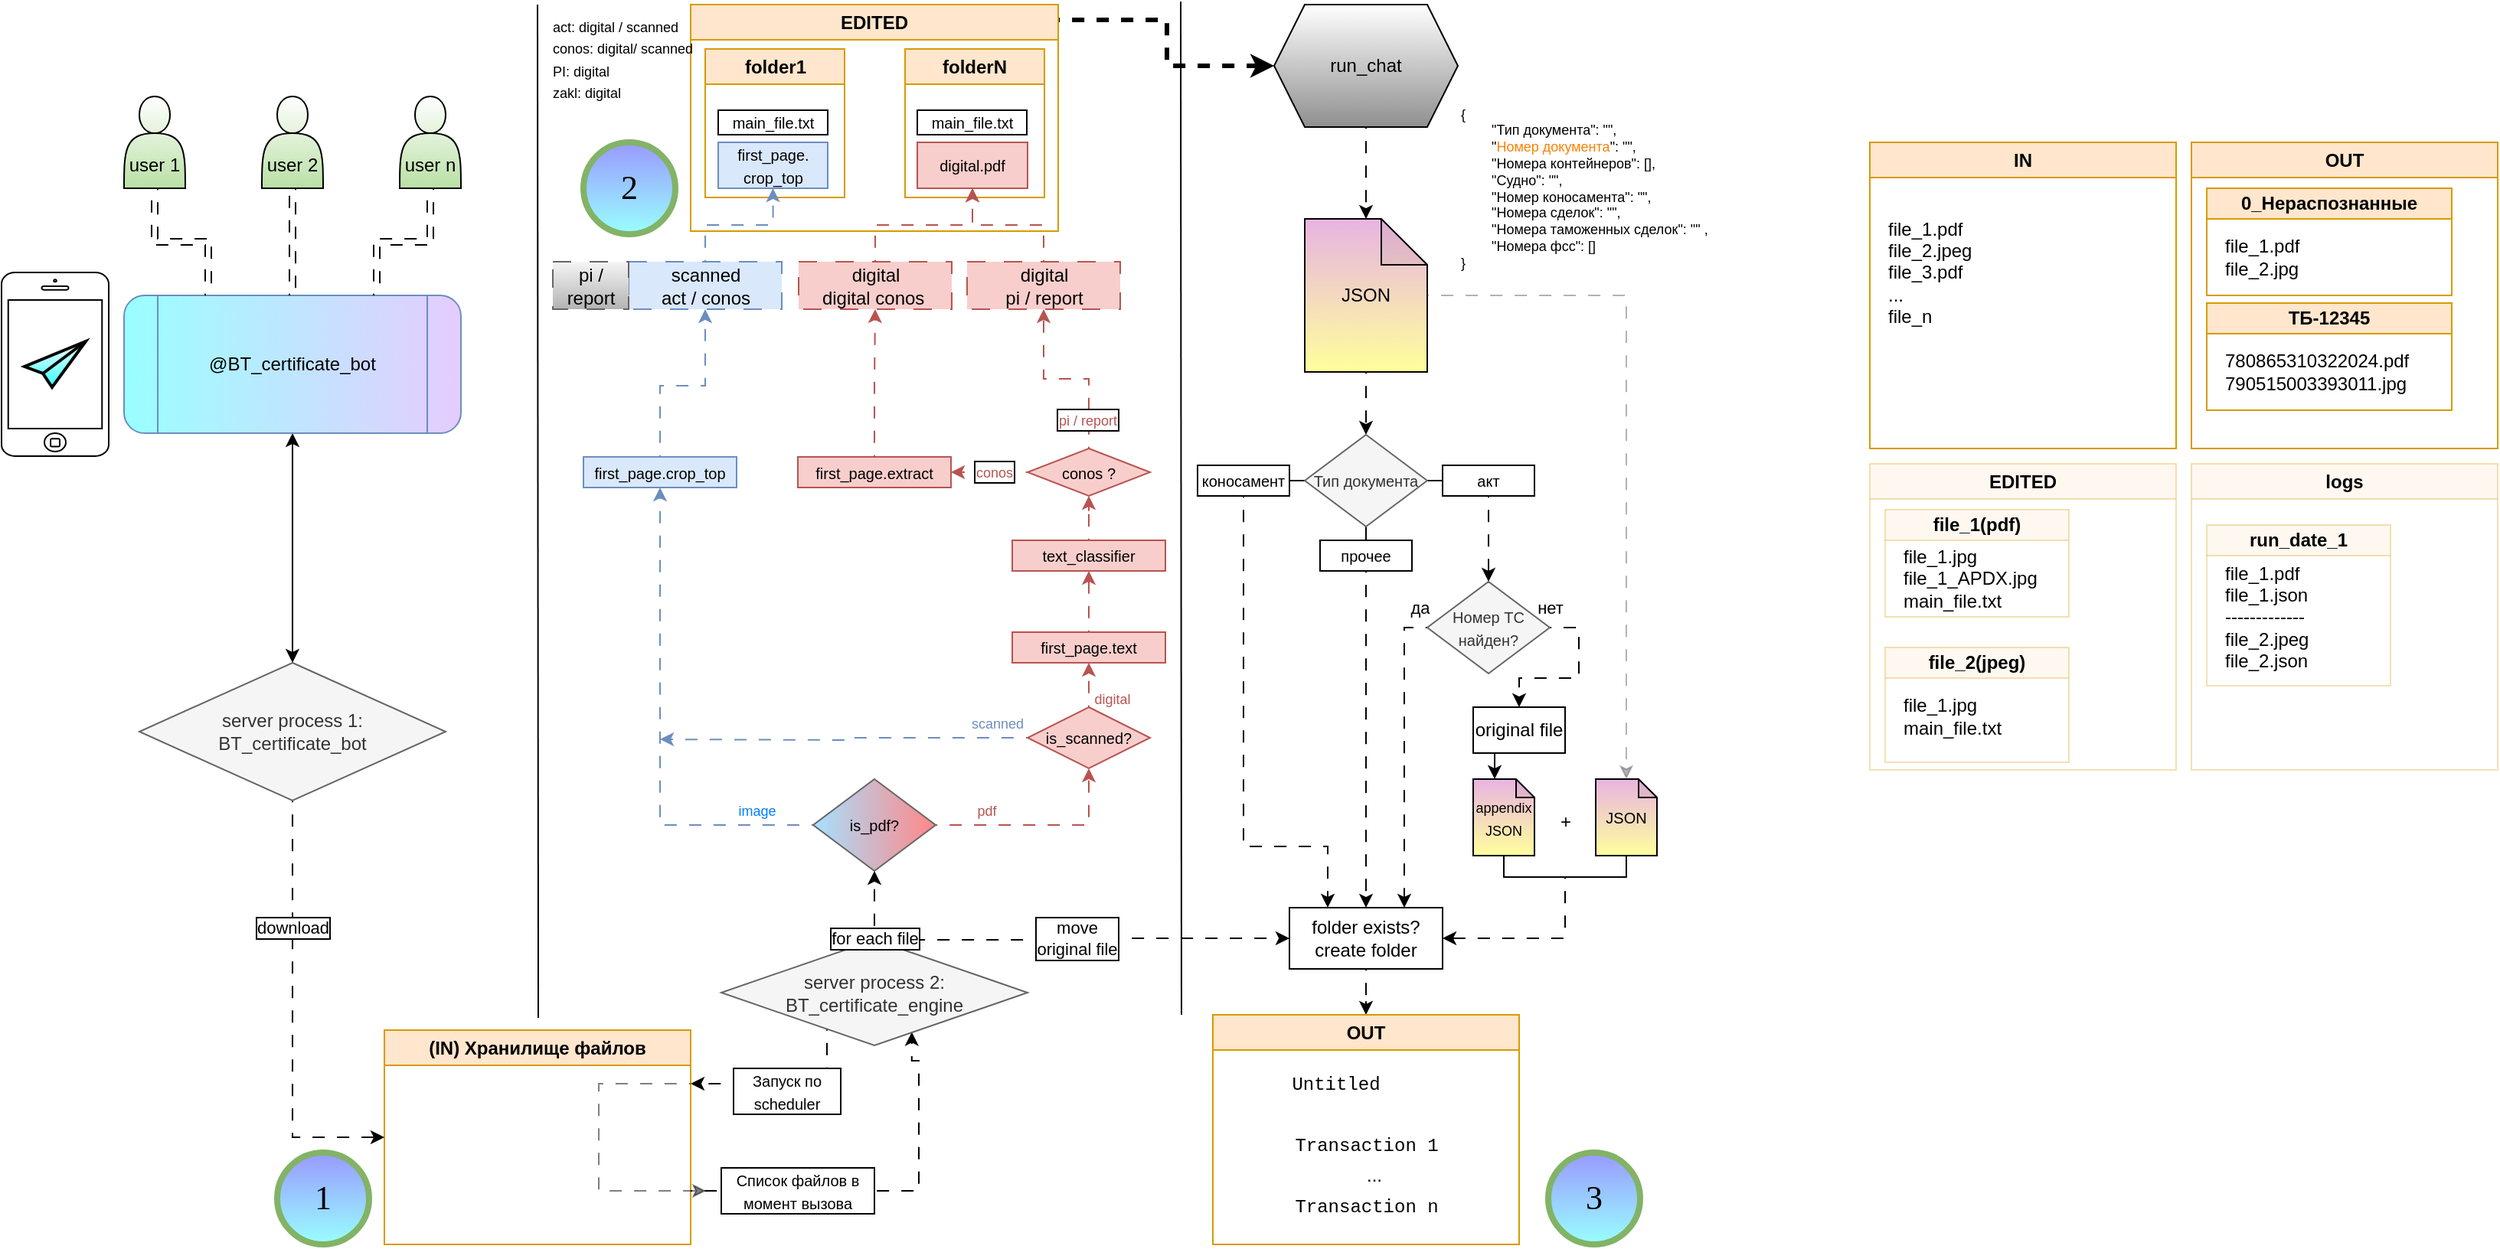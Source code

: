 <mxfile version="24.7.12">
  <diagram name="Страница — 1" id="nFlIvW7RXUWw04aqbfRn">
    <mxGraphModel dx="1049" dy="572" grid="1" gridSize="10" guides="1" tooltips="1" connect="1" arrows="1" fold="1" page="1" pageScale="1" pageWidth="1169" pageHeight="827" math="0" shadow="0">
      <root>
        <mxCell id="0" />
        <mxCell id="1" parent="0" />
        <mxCell id="kq3kGYvFlhLmw1rVurGL-20" style="edgeStyle=orthogonalEdgeStyle;rounded=0;orthogonalLoop=1;jettySize=auto;html=1;flowAnimation=1;exitX=1;exitY=0.75;exitDx=0;exitDy=0;entryX=0.622;entryY=0.873;entryDx=0;entryDy=0;entryPerimeter=0;" parent="1" source="-EUlAl6XK9tL0lI9C6Mr-7" target="kq3kGYvFlhLmw1rVurGL-16" edge="1">
          <mxGeometry relative="1" as="geometry">
            <mxPoint x="480" y="790" as="sourcePoint" />
            <mxPoint x="609" y="730" as="targetPoint" />
            <Array as="points">
              <mxPoint x="580" y="785" />
              <mxPoint x="609" y="785" />
              <mxPoint x="609" y="700" />
            </Array>
          </mxGeometry>
        </mxCell>
        <mxCell id="kq3kGYvFlhLmw1rVurGL-22" style="edgeStyle=orthogonalEdgeStyle;rounded=0;orthogonalLoop=1;jettySize=auto;html=1;flowAnimation=1;entryX=1;entryY=0.25;entryDx=0;entryDy=0;" parent="1" source="kq3kGYvFlhLmw1rVurGL-16" target="kq3kGYvFlhLmw1rVurGL-2" edge="1">
          <mxGeometry relative="1" as="geometry">
            <mxPoint x="559" y="536" as="sourcePoint" />
            <mxPoint x="418" y="715" as="targetPoint" />
            <Array as="points">
              <mxPoint x="549" y="715" />
            </Array>
          </mxGeometry>
        </mxCell>
        <mxCell id="kq3kGYvFlhLmw1rVurGL-16" value="&lt;div&gt;server process 2:&lt;/div&gt;BT_certificate_engine" style="rhombus;whiteSpace=wrap;html=1;fillColor=#f5f5f5;fontColor=#333333;strokeColor=#666666;" parent="1" vertex="1">
          <mxGeometry x="480" y="621" width="200" height="69" as="geometry" />
        </mxCell>
        <mxCell id="kq3kGYvFlhLmw1rVurGL-52" value="" style="html=1;verticalLabelPosition=bottom;labelBackgroundColor=#ffffff;verticalAlign=top;shadow=0;dashed=0;strokeWidth=1;shape=mxgraph.ios7.misc.iphone;strokeColor=#000000;" parent="1" vertex="1">
          <mxGeometry x="10" y="185" width="70" height="120" as="geometry" />
        </mxCell>
        <mxCell id="kq3kGYvFlhLmw1rVurGL-1" value="" style="endArrow=none;html=1;rounded=0;" parent="1" edge="1">
          <mxGeometry width="50" height="50" relative="1" as="geometry">
            <mxPoint x="360.5" y="672" as="sourcePoint" />
            <mxPoint x="360" y="10" as="targetPoint" />
          </mxGeometry>
        </mxCell>
        <mxCell id="kq3kGYvFlhLmw1rVurGL-2" value="(IN) Хранилище файлов" style="swimlane;whiteSpace=wrap;html=1;fillColor=#ffe6cc;strokeColor=#d79b00;" parent="1" vertex="1">
          <mxGeometry x="260" y="680" width="200" height="140" as="geometry" />
        </mxCell>
        <mxCell id="kq3kGYvFlhLmw1rVurGL-6" style="edgeStyle=orthogonalEdgeStyle;rounded=0;orthogonalLoop=1;jettySize=auto;html=1;entryX=0.5;entryY=0;entryDx=0;entryDy=0;startArrow=classic;startFill=1;" parent="1" source="kq3kGYvFlhLmw1rVurGL-3" target="kq3kGYvFlhLmw1rVurGL-4" edge="1">
          <mxGeometry relative="1" as="geometry" />
        </mxCell>
        <mxCell id="kq3kGYvFlhLmw1rVurGL-3" value="&lt;div&gt;&lt;span style=&quot;background-color: initial;&quot;&gt;@BT_certificate_bot&lt;/span&gt;&lt;br&gt;&lt;/div&gt;" style="shape=process;whiteSpace=wrap;html=1;backgroundOutline=1;fillColor=#E5CCFF;strokeColor=#6c8ebf;gradientColor=#99FFFF;gradientDirection=west;rounded=1;" parent="1" vertex="1">
          <mxGeometry x="90" y="200" width="220" height="90" as="geometry" />
        </mxCell>
        <mxCell id="kq3kGYvFlhLmw1rVurGL-14" style="edgeStyle=orthogonalEdgeStyle;rounded=0;orthogonalLoop=1;jettySize=auto;html=1;entryX=0;entryY=0.5;entryDx=0;entryDy=0;flowAnimation=1;" parent="1" source="kq3kGYvFlhLmw1rVurGL-4" target="kq3kGYvFlhLmw1rVurGL-2" edge="1">
          <mxGeometry relative="1" as="geometry" />
        </mxCell>
        <mxCell id="kq3kGYvFlhLmw1rVurGL-18" value="download" style="edgeLabel;html=1;align=center;verticalAlign=middle;resizable=0;points=[];labelBorderColor=default;" parent="kq3kGYvFlhLmw1rVurGL-14" vertex="1" connectable="0">
          <mxGeometry x="-0.406" relative="1" as="geometry">
            <mxPoint as="offset" />
          </mxGeometry>
        </mxCell>
        <mxCell id="kq3kGYvFlhLmw1rVurGL-4" value="&lt;div&gt;server process 1:&lt;/div&gt;BT_certificate_bot" style="rhombus;whiteSpace=wrap;html=1;fillColor=#f5f5f5;fontColor=#333333;strokeColor=#666666;" parent="1" vertex="1">
          <mxGeometry x="100" y="440" width="200" height="90" as="geometry" />
        </mxCell>
        <mxCell id="kq3kGYvFlhLmw1rVurGL-11" style="edgeStyle=orthogonalEdgeStyle;rounded=0;orthogonalLoop=1;jettySize=auto;html=1;entryX=0.5;entryY=0;entryDx=0;entryDy=0;startArrow=classic;startFill=1;flowAnimation=1;shape=link;" parent="1" source="kq3kGYvFlhLmw1rVurGL-7" target="kq3kGYvFlhLmw1rVurGL-3" edge="1">
          <mxGeometry relative="1" as="geometry" />
        </mxCell>
        <mxCell id="kq3kGYvFlhLmw1rVurGL-7" value="&lt;div&gt;&lt;br&gt;&lt;/div&gt;&lt;div&gt;&lt;br&gt;&lt;/div&gt;&lt;div&gt;user 2&lt;/div&gt;" style="shape=actor;whiteSpace=wrap;html=1;gradientColor=#B9E0A5;" parent="1" vertex="1">
          <mxGeometry x="180" y="70" width="40" height="60" as="geometry" />
        </mxCell>
        <mxCell id="kq3kGYvFlhLmw1rVurGL-12" style="edgeStyle=orthogonalEdgeStyle;rounded=0;orthogonalLoop=1;jettySize=auto;html=1;entryX=0.75;entryY=0;entryDx=0;entryDy=0;startArrow=classic;startFill=1;flowAnimation=1;shape=link;" parent="1" source="kq3kGYvFlhLmw1rVurGL-8" target="kq3kGYvFlhLmw1rVurGL-3" edge="1">
          <mxGeometry relative="1" as="geometry" />
        </mxCell>
        <mxCell id="kq3kGYvFlhLmw1rVurGL-8" value="&lt;div&gt;&lt;br&gt;&lt;/div&gt;&lt;div&gt;&lt;br&gt;&lt;/div&gt;&lt;div&gt;user n&lt;/div&gt;" style="shape=actor;whiteSpace=wrap;html=1;gradientColor=#B9E0A5;" parent="1" vertex="1">
          <mxGeometry x="270" y="70" width="40" height="60" as="geometry" />
        </mxCell>
        <mxCell id="kq3kGYvFlhLmw1rVurGL-10" style="edgeStyle=orthogonalEdgeStyle;rounded=0;orthogonalLoop=1;jettySize=auto;html=1;entryX=0.25;entryY=0;entryDx=0;entryDy=0;startArrow=classic;startFill=1;flowAnimation=1;shape=link;" parent="1" source="kq3kGYvFlhLmw1rVurGL-9" target="kq3kGYvFlhLmw1rVurGL-3" edge="1">
          <mxGeometry relative="1" as="geometry" />
        </mxCell>
        <mxCell id="kq3kGYvFlhLmw1rVurGL-9" value="&lt;div&gt;&lt;br&gt;&lt;/div&gt;&lt;div&gt;&lt;br&gt;&lt;/div&gt;&lt;div&gt;user 1&lt;/div&gt;" style="shape=actor;whiteSpace=wrap;html=1;gradientColor=#B9E0A5;" parent="1" vertex="1">
          <mxGeometry x="90" y="70" width="40" height="60" as="geometry" />
        </mxCell>
        <mxCell id="kq3kGYvFlhLmw1rVurGL-25" style="edgeStyle=orthogonalEdgeStyle;rounded=0;orthogonalLoop=1;jettySize=auto;html=1;entryX=0.5;entryY=1;entryDx=0;entryDy=0;flowAnimation=1;" parent="1" source="kq3kGYvFlhLmw1rVurGL-16" target="njDAms0orBpvmSmEVXDO-14" edge="1">
          <mxGeometry relative="1" as="geometry" />
        </mxCell>
        <mxCell id="kq3kGYvFlhLmw1rVurGL-39" style="edgeStyle=orthogonalEdgeStyle;rounded=0;orthogonalLoop=1;jettySize=auto;html=1;flowAnimation=1;entryX=0;entryY=0.5;entryDx=0;entryDy=0;exitX=0.5;exitY=0;exitDx=0;exitDy=0;" parent="1" source="kq3kGYvFlhLmw1rVurGL-16" target="kq3kGYvFlhLmw1rVurGL-38" edge="1">
          <mxGeometry relative="1" as="geometry">
            <Array as="points">
              <mxPoint x="721" y="620" />
              <mxPoint x="851" y="621" />
            </Array>
            <mxPoint x="651" y="526" as="sourcePoint" />
            <mxPoint x="761" y="536" as="targetPoint" />
          </mxGeometry>
        </mxCell>
        <mxCell id="kq3kGYvFlhLmw1rVurGL-40" value="&lt;div&gt;move&lt;/div&gt;original file" style="edgeLabel;html=1;align=center;verticalAlign=middle;resizable=0;points=[];labelBorderColor=default;" parent="kq3kGYvFlhLmw1rVurGL-39" vertex="1" connectable="0">
          <mxGeometry x="-0.171" relative="1" as="geometry">
            <mxPoint x="19" y="-1" as="offset" />
          </mxGeometry>
        </mxCell>
        <mxCell id="h1A5B0xEMKuemoL1fYNg-12" style="edgeStyle=orthogonalEdgeStyle;rounded=0;orthogonalLoop=1;jettySize=auto;html=1;entryX=0.5;entryY=1;entryDx=0;entryDy=0;fillColor=#dae8fc;strokeColor=#6c8ebf;flowAnimation=1;" parent="1" source="kq3kGYvFlhLmw1rVurGL-24" target="-EUlAl6XK9tL0lI9C6Mr-10" edge="1">
          <mxGeometry relative="1" as="geometry">
            <Array as="points">
              <mxPoint x="440" y="259" />
              <mxPoint x="470" y="259" />
            </Array>
          </mxGeometry>
        </mxCell>
        <mxCell id="kq3kGYvFlhLmw1rVurGL-24" value="&lt;font style=&quot;font-size: 10px;&quot;&gt;first_page.crop_top&lt;/font&gt;" style="rounded=0;whiteSpace=wrap;html=1;fillColor=#dae8fc;strokeColor=#6c8ebf;" parent="1" vertex="1">
          <mxGeometry x="390" y="305.5" width="100" height="20" as="geometry" />
        </mxCell>
        <mxCell id="kq3kGYvFlhLmw1rVurGL-30" value="run_chat" style="shape=hexagon;perimeter=hexagonPerimeter2;whiteSpace=wrap;html=1;fixedSize=1;gradientColor=#8F8F8F;" parent="1" vertex="1">
          <mxGeometry x="841" y="10" width="120" height="80" as="geometry" />
        </mxCell>
        <mxCell id="kq3kGYvFlhLmw1rVurGL-37" style="edgeStyle=orthogonalEdgeStyle;rounded=0;orthogonalLoop=1;jettySize=auto;html=1;flowAnimation=1;entryX=0.5;entryY=0;entryDx=0;entryDy=0;" parent="1" source="kq3kGYvFlhLmw1rVurGL-32" target="-EUlAl6XK9tL0lI9C6Mr-36" edge="1">
          <mxGeometry relative="1" as="geometry">
            <mxPoint x="901" y="314" as="targetPoint" />
          </mxGeometry>
        </mxCell>
        <mxCell id="kq3kGYvFlhLmw1rVurGL-32" value="JSON" style="shape=note;whiteSpace=wrap;html=1;backgroundOutline=1;darkOpacity=0.05;gradientColor=#FFFF9C;fillColor=#E8B3E1;" parent="1" vertex="1">
          <mxGeometry x="861" y="150" width="80" height="100" as="geometry" />
        </mxCell>
        <mxCell id="kq3kGYvFlhLmw1rVurGL-34" value="&lt;div style=&quot;font-size: 9px;&quot;&gt;&lt;font style=&quot;font-size: 9px;&quot;&gt;{&lt;/font&gt;&lt;/div&gt;&lt;div style=&quot;font-size: 9px;&quot;&gt;&lt;font style=&quot;font-size: 9px;&quot;&gt;&lt;span style=&quot;white-space: pre;&quot;&gt;&#x9;&lt;/span&gt;&quot;Тип документа&quot;: &quot;&quot;,&lt;br&gt;&lt;/font&gt;&lt;/div&gt;&lt;div style=&quot;font-size: 9px;&quot;&gt;&lt;span style=&quot;white-space-collapse: collapse;&quot;&gt;&lt;font style=&quot;font-size: 9px;&quot;&gt;&lt;span style=&quot;white-space-collapse: preserve;&quot;&gt;&#x9;&lt;/span&gt;&quot;&lt;font color=&quot;#ff8000&quot;&gt;Номер документа&lt;/font&gt;&quot;: &quot;&quot;,&lt;/font&gt;&lt;/span&gt;&lt;/div&gt;&lt;div style=&quot;font-size: 9px;&quot;&gt;&lt;span style=&quot;white-space-collapse: collapse;&quot;&gt;&lt;font style=&quot;font-size: 9px;&quot;&gt;&lt;span style=&quot;white-space-collapse: preserve;&quot;&gt;&#x9;&lt;/span&gt;&quot;Номера контейнеров&quot;: [],&lt;/font&gt;&lt;/span&gt;&lt;/div&gt;&lt;div style=&quot;font-size: 9px;&quot;&gt;&lt;span style=&quot;white-space-collapse: collapse;&quot;&gt;&lt;font style=&quot;font-size: 9px;&quot;&gt;&lt;span style=&quot;white-space-collapse: preserve;&quot;&gt;&#x9;&lt;/span&gt;&quot;Судно&quot;: &quot;&quot;,&lt;/font&gt;&lt;/span&gt;&lt;/div&gt;&lt;div style=&quot;font-size: 9px;&quot;&gt;&lt;span style=&quot;white-space-collapse: collapse;&quot;&gt;&lt;font style=&quot;font-size: 9px;&quot;&gt;&lt;span style=&quot;white-space-collapse: preserve;&quot;&gt;&#x9;&lt;/span&gt;&quot;Номер коносамента&quot;: &quot;&quot;,&lt;/font&gt;&lt;/span&gt;&lt;/div&gt;&lt;div style=&quot;font-size: 9px;&quot;&gt;&lt;span style=&quot;white-space-collapse: collapse;&quot;&gt;&lt;font style=&quot;font-size: 9px;&quot;&gt;&lt;span style=&quot;white-space-collapse: preserve;&quot;&gt;&#x9;&lt;/span&gt;&quot;Номера сделок&quot;: &quot;&quot;,&lt;/font&gt;&lt;/span&gt;&lt;/div&gt;&lt;div style=&quot;font-size: 9px;&quot;&gt;&lt;span style=&quot;white-space-collapse: collapse;&quot;&gt;&lt;font style=&quot;font-size: 9px;&quot;&gt;&lt;span style=&quot;white-space-collapse: preserve;&quot;&gt;&#x9;&lt;/span&gt;&quot;Номера таможенных сделок&quot;: &quot;&quot; ,&lt;/font&gt;&lt;/span&gt;&lt;/div&gt;&lt;div style=&quot;font-size: 9px;&quot;&gt;&lt;span style=&quot;white-space-collapse: collapse;&quot;&gt;&lt;font style=&quot;font-size: 9px;&quot;&gt;&lt;span style=&quot;white-space: pre;&quot;&gt;&#x9;&lt;/span&gt;&quot;Номера фсс&quot;: []&lt;/font&gt;&lt;/span&gt;&lt;/div&gt;&lt;div style=&quot;font-size: 9px;&quot;&gt;&lt;font style=&quot;font-size: 9px;&quot;&gt;}&lt;/font&gt;&lt;/div&gt;" style="text;html=1;align=left;verticalAlign=middle;resizable=0;points=[];autosize=1;strokeColor=none;fillColor=none;glass=0;rounded=0;" parent="1" vertex="1">
          <mxGeometry x="961" y="70" width="180" height="120" as="geometry" />
        </mxCell>
        <mxCell id="kq3kGYvFlhLmw1rVurGL-35" style="edgeStyle=orthogonalEdgeStyle;rounded=0;orthogonalLoop=1;jettySize=auto;html=1;entryX=0.5;entryY=0;entryDx=0;entryDy=0;entryPerimeter=0;flowAnimation=1;" parent="1" source="kq3kGYvFlhLmw1rVurGL-30" target="kq3kGYvFlhLmw1rVurGL-32" edge="1">
          <mxGeometry relative="1" as="geometry" />
        </mxCell>
        <mxCell id="kq3kGYvFlhLmw1rVurGL-41" style="edgeStyle=orthogonalEdgeStyle;rounded=0;orthogonalLoop=1;jettySize=auto;html=1;flowAnimation=1;entryX=0.5;entryY=0;entryDx=0;entryDy=0;" parent="1" source="kq3kGYvFlhLmw1rVurGL-38" target="kq3kGYvFlhLmw1rVurGL-43" edge="1">
          <mxGeometry relative="1" as="geometry">
            <mxPoint x="861" y="603.0" as="targetPoint" />
          </mxGeometry>
        </mxCell>
        <mxCell id="-EUlAl6XK9tL0lI9C6Mr-73" style="edgeStyle=orthogonalEdgeStyle;rounded=0;orthogonalLoop=1;jettySize=auto;html=1;exitX=0.5;exitY=1;exitDx=0;exitDy=0;flowAnimation=1;entryX=1;entryY=0.5;entryDx=0;entryDy=0;" parent="1" source="-EUlAl6XK9tL0lI9C6Mr-72" target="kq3kGYvFlhLmw1rVurGL-38" edge="1">
          <mxGeometry relative="1" as="geometry" />
        </mxCell>
        <mxCell id="kq3kGYvFlhLmw1rVurGL-38" value="folder exists?&lt;div&gt;create folder&lt;/div&gt;" style="rounded=0;whiteSpace=wrap;html=1;" parent="1" vertex="1">
          <mxGeometry x="851" y="600" width="100" height="40" as="geometry" />
        </mxCell>
        <mxCell id="kq3kGYvFlhLmw1rVurGL-43" value="OUT" style="swimlane;whiteSpace=wrap;html=1;fillColor=#ffe6cc;strokeColor=#d79b00;" parent="1" vertex="1">
          <mxGeometry x="801" y="670" width="200" height="150" as="geometry" />
        </mxCell>
        <mxCell id="kq3kGYvFlhLmw1rVurGL-44" value="" style="shape=image;verticalLabelPosition=bottom;labelBackgroundColor=default;verticalAlign=top;aspect=fixed;imageAspect=0;image=https://upload.wikimedia.org/wikipedia/commons/thumb/5/59/OneDrive_Folder_Icon.svg/2048px-OneDrive_Folder_Icon.svg.png;strokeWidth=0.5;" parent="kq3kGYvFlhLmw1rVurGL-43" vertex="1">
          <mxGeometry x="15" y="30" width="30" height="30" as="geometry" />
        </mxCell>
        <mxCell id="kq3kGYvFlhLmw1rVurGL-45" value="&lt;font face=&quot;Courier New&quot;&gt;Untitled&lt;/font&gt;" style="text;html=1;align=center;verticalAlign=middle;resizable=0;points=[];autosize=1;strokeColor=none;fillColor=none;" parent="kq3kGYvFlhLmw1rVurGL-43" vertex="1">
          <mxGeometry x="40" y="30" width="80" height="30" as="geometry" />
        </mxCell>
        <mxCell id="kq3kGYvFlhLmw1rVurGL-46" value="" style="shape=image;verticalLabelPosition=bottom;labelBackgroundColor=default;verticalAlign=top;aspect=fixed;imageAspect=0;image=https://upload.wikimedia.org/wikipedia/commons/thumb/5/59/OneDrive_Folder_Icon.svg/2048px-OneDrive_Folder_Icon.svg.png;strokeWidth=0.5;" parent="kq3kGYvFlhLmw1rVurGL-43" vertex="1">
          <mxGeometry x="15" y="70" width="30" height="30" as="geometry" />
        </mxCell>
        <mxCell id="kq3kGYvFlhLmw1rVurGL-47" value="&lt;font face=&quot;Courier New&quot;&gt;Transaction 1&lt;/font&gt;" style="text;html=1;align=center;verticalAlign=middle;resizable=0;points=[];autosize=1;strokeColor=none;fillColor=none;" parent="kq3kGYvFlhLmw1rVurGL-43" vertex="1">
          <mxGeometry x="40" y="70" width="120" height="30" as="geometry" />
        </mxCell>
        <mxCell id="kq3kGYvFlhLmw1rVurGL-48" value="" style="shape=image;verticalLabelPosition=bottom;labelBackgroundColor=default;verticalAlign=top;aspect=fixed;imageAspect=0;image=https://upload.wikimedia.org/wikipedia/commons/thumb/5/59/OneDrive_Folder_Icon.svg/2048px-OneDrive_Folder_Icon.svg.png;strokeWidth=0.5;" parent="kq3kGYvFlhLmw1rVurGL-43" vertex="1">
          <mxGeometry x="15" y="110" width="30" height="30" as="geometry" />
        </mxCell>
        <mxCell id="kq3kGYvFlhLmw1rVurGL-49" value="&lt;font face=&quot;Courier New&quot;&gt;Transaction n&lt;/font&gt;" style="text;html=1;align=center;verticalAlign=middle;resizable=0;points=[];autosize=1;strokeColor=none;fillColor=none;" parent="kq3kGYvFlhLmw1rVurGL-43" vertex="1">
          <mxGeometry x="40" y="110" width="120" height="30" as="geometry" />
        </mxCell>
        <mxCell id="kq3kGYvFlhLmw1rVurGL-50" value="..." style="text;html=1;align=center;verticalAlign=middle;resizable=0;points=[];autosize=1;strokeColor=none;fillColor=none;" parent="kq3kGYvFlhLmw1rVurGL-43" vertex="1">
          <mxGeometry x="90" y="90" width="30" height="30" as="geometry" />
        </mxCell>
        <mxCell id="kq3kGYvFlhLmw1rVurGL-51" value="" style="html=1;verticalLabelPosition=bottom;align=center;labelBackgroundColor=#ffffff;verticalAlign=top;strokeWidth=2;strokeColor=#000000;shadow=0;dashed=0;shape=mxgraph.ios7.icons.pointer;gradientColor=#33FFFF;" parent="1" vertex="1">
          <mxGeometry x="25" y="230" width="40" height="30" as="geometry" />
        </mxCell>
        <mxCell id="tVhSA4Isbbz2kF50FV48-4" value="IN" style="swimlane;whiteSpace=wrap;html=1;fillColor=#ffe6cc;strokeColor=#d79b00;" parent="1" vertex="1">
          <mxGeometry x="1230" y="100" width="200" height="200" as="geometry" />
        </mxCell>
        <mxCell id="tVhSA4Isbbz2kF50FV48-5" value="file_1.pdf&lt;div&gt;file_2.jpeg&lt;/div&gt;&lt;div&gt;file_3.pdf&lt;/div&gt;&lt;div&gt;...&lt;/div&gt;&lt;div&gt;file_n&lt;/div&gt;" style="text;html=1;align=left;verticalAlign=middle;resizable=0;points=[];autosize=1;strokeColor=none;fillColor=none;" parent="tVhSA4Isbbz2kF50FV48-4" vertex="1">
          <mxGeometry x="10" y="40" width="80" height="90" as="geometry" />
        </mxCell>
        <mxCell id="tVhSA4Isbbz2kF50FV48-6" value="EDITED" style="swimlane;whiteSpace=wrap;html=1;fillColor=#ffe6cc;strokeColor=#d79b00;opacity=30;" parent="1" vertex="1">
          <mxGeometry x="1230" y="310" width="200" height="200" as="geometry" />
        </mxCell>
        <mxCell id="tVhSA4Isbbz2kF50FV48-9" value="file_1(pdf)" style="swimlane;whiteSpace=wrap;html=1;fillColor=#ffe6cc;strokeColor=#d79b00;startSize=20;opacity=30;" parent="tVhSA4Isbbz2kF50FV48-6" vertex="1">
          <mxGeometry x="10" y="30" width="120" height="70" as="geometry" />
        </mxCell>
        <mxCell id="tVhSA4Isbbz2kF50FV48-11" value="file_1.jpg&lt;div&gt;file_1_APDX.jpg&lt;/div&gt;&lt;div&gt;main_file.txt&lt;/div&gt;" style="text;html=1;align=left;verticalAlign=middle;resizable=0;points=[];autosize=1;strokeColor=none;fillColor=none;opacity=30;" parent="tVhSA4Isbbz2kF50FV48-9" vertex="1">
          <mxGeometry x="10" y="15" width="110" height="60" as="geometry" />
        </mxCell>
        <mxCell id="tVhSA4Isbbz2kF50FV48-10" value="file_2(jpeg)" style="swimlane;whiteSpace=wrap;html=1;fillColor=#ffe6cc;strokeColor=#d79b00;startSize=20;opacity=30;" parent="tVhSA4Isbbz2kF50FV48-6" vertex="1">
          <mxGeometry x="10" y="120" width="120" height="75" as="geometry" />
        </mxCell>
        <mxCell id="tVhSA4Isbbz2kF50FV48-12" value="file_1.jpg&lt;div&gt;&lt;span style=&quot;background-color: initial;&quot;&gt;main_file.txt&lt;/span&gt;&lt;br&gt;&lt;/div&gt;" style="text;html=1;align=left;verticalAlign=middle;resizable=0;points=[];autosize=1;strokeColor=none;fillColor=none;opacity=30;" parent="tVhSA4Isbbz2kF50FV48-10" vertex="1">
          <mxGeometry x="10" y="25" width="90" height="40" as="geometry" />
        </mxCell>
        <mxCell id="tVhSA4Isbbz2kF50FV48-13" value="OUT" style="swimlane;whiteSpace=wrap;html=1;fillColor=#ffe6cc;strokeColor=#d79b00;" parent="1" vertex="1">
          <mxGeometry x="1440" y="100" width="200" height="200" as="geometry" />
        </mxCell>
        <mxCell id="njDAms0orBpvmSmEVXDO-1" value="0_Нераспознанные" style="swimlane;whiteSpace=wrap;html=1;fillColor=#ffe6cc;strokeColor=#d79b00;startSize=20;" parent="tVhSA4Isbbz2kF50FV48-13" vertex="1">
          <mxGeometry x="10" y="30" width="160" height="70" as="geometry" />
        </mxCell>
        <mxCell id="njDAms0orBpvmSmEVXDO-2" value="file_1.pdf&lt;div&gt;file_2.jpg&lt;br&gt;&lt;/div&gt;" style="text;html=1;align=left;verticalAlign=middle;resizable=0;points=[];autosize=1;strokeColor=none;fillColor=none;" parent="njDAms0orBpvmSmEVXDO-1" vertex="1">
          <mxGeometry x="10" y="25" width="70" height="40" as="geometry" />
        </mxCell>
        <mxCell id="njDAms0orBpvmSmEVXDO-3" value="ТБ-12345" style="swimlane;whiteSpace=wrap;html=1;fillColor=#ffe6cc;strokeColor=#d79b00;startSize=20;" parent="tVhSA4Isbbz2kF50FV48-13" vertex="1">
          <mxGeometry x="10" y="105" width="160" height="70" as="geometry" />
        </mxCell>
        <mxCell id="njDAms0orBpvmSmEVXDO-4" value="&lt;div&gt;780865310322024.pdf&lt;/div&gt;&lt;div&gt;&lt;span style=&quot;background-color: initial;&quot;&gt;790515003393011&lt;/span&gt;.jpg&lt;/div&gt;" style="text;html=1;align=left;verticalAlign=middle;resizable=0;points=[];autosize=1;strokeColor=none;fillColor=none;" parent="njDAms0orBpvmSmEVXDO-3" vertex="1">
          <mxGeometry x="10" y="25" width="140" height="40" as="geometry" />
        </mxCell>
        <mxCell id="tVhSA4Isbbz2kF50FV48-16" value="logs" style="swimlane;whiteSpace=wrap;html=1;fillColor=#ffe6cc;strokeColor=#d79b00;opacity=30;" parent="1" vertex="1">
          <mxGeometry x="1440" y="310" width="200" height="200" as="geometry" />
        </mxCell>
        <mxCell id="tVhSA4Isbbz2kF50FV48-22" value="run_date_1" style="swimlane;whiteSpace=wrap;html=1;fillColor=#ffe6cc;strokeColor=#d79b00;startSize=20;opacity=30;" parent="1" vertex="1">
          <mxGeometry x="1450" y="350" width="120" height="105" as="geometry" />
        </mxCell>
        <mxCell id="tVhSA4Isbbz2kF50FV48-23" value="file_1.pdf&lt;div&gt;file_1.json&lt;/div&gt;&lt;div&gt;-------------&lt;/div&gt;&lt;div&gt;file_2.jpeg&lt;/div&gt;&lt;div&gt;file_2.json&lt;/div&gt;" style="text;html=1;align=left;verticalAlign=middle;resizable=0;points=[];autosize=1;strokeColor=none;fillColor=none;opacity=30;" parent="tVhSA4Isbbz2kF50FV48-22" vertex="1">
          <mxGeometry x="10" y="15" width="80" height="90" as="geometry" />
        </mxCell>
        <mxCell id="njDAms0orBpvmSmEVXDO-6" style="edgeStyle=orthogonalEdgeStyle;rounded=0;orthogonalLoop=1;jettySize=auto;html=1;flowAnimation=1;fontColor=#3399FF;fillColor=#dae8fc;strokeColor=#6c8ebf;exitX=0;exitY=0.5;exitDx=0;exitDy=0;" parent="1" edge="1" source="njDAms0orBpvmSmEVXDO-5">
          <mxGeometry relative="1" as="geometry">
            <mxPoint x="440" y="490" as="targetPoint" />
            <mxPoint x="630" y="489.92" as="sourcePoint" />
          </mxGeometry>
        </mxCell>
        <mxCell id="njDAms0orBpvmSmEVXDO-7" value="&lt;font style=&quot;font-size: 9px;&quot;&gt;scanned&lt;/font&gt;" style="edgeLabel;html=1;align=center;verticalAlign=middle;resizable=0;points=[];fontColor=#6C8EBF;" parent="njDAms0orBpvmSmEVXDO-6" vertex="1" connectable="0">
          <mxGeometry x="-0.287" relative="1" as="geometry">
            <mxPoint x="66" y="-10" as="offset" />
          </mxGeometry>
        </mxCell>
        <mxCell id="njDAms0orBpvmSmEVXDO-9" style="edgeStyle=orthogonalEdgeStyle;rounded=0;orthogonalLoop=1;jettySize=auto;html=1;flowAnimation=1;exitX=0.5;exitY=0;exitDx=0;exitDy=0;fillColor=#f8cecc;strokeColor=#b85450;entryX=0.5;entryY=1;entryDx=0;entryDy=0;" parent="1" source="njDAms0orBpvmSmEVXDO-5" target="j_-6YqKrBve0cKnPBzYp-1" edge="1">
          <mxGeometry relative="1" as="geometry">
            <mxPoint x="679" y="370" as="targetPoint" />
            <Array as="points" />
          </mxGeometry>
        </mxCell>
        <mxCell id="njDAms0orBpvmSmEVXDO-10" value="&lt;font style=&quot;font-size: 9px;&quot;&gt;digital&lt;/font&gt;" style="edgeLabel;html=1;align=center;verticalAlign=middle;resizable=0;points=[];fontColor=#B85450;" parent="njDAms0orBpvmSmEVXDO-9" vertex="1" connectable="0">
          <mxGeometry x="-0.6" y="-2" relative="1" as="geometry">
            <mxPoint x="13" as="offset" />
          </mxGeometry>
        </mxCell>
        <mxCell id="njDAms0orBpvmSmEVXDO-5" value="&lt;font style=&quot;font-size: 10px;&quot;&gt;is_scanned?&lt;/font&gt;" style="rhombus;whiteSpace=wrap;html=1;fillColor=#f8cecc;strokeColor=#b85450;" parent="1" vertex="1">
          <mxGeometry x="680" y="469" width="80" height="40" as="geometry" />
        </mxCell>
        <mxCell id="njDAms0orBpvmSmEVXDO-15" style="edgeStyle=orthogonalEdgeStyle;rounded=0;orthogonalLoop=1;jettySize=auto;html=1;entryX=0.5;entryY=1;entryDx=0;entryDy=0;flowAnimation=1;fillColor=#f8cecc;strokeColor=#b85450;" parent="1" source="njDAms0orBpvmSmEVXDO-14" target="njDAms0orBpvmSmEVXDO-5" edge="1">
          <mxGeometry relative="1" as="geometry">
            <mxPoint x="679" y="477" as="targetPoint" />
          </mxGeometry>
        </mxCell>
        <mxCell id="njDAms0orBpvmSmEVXDO-17" value="&lt;font style=&quot;font-size: 9px;&quot;&gt;pdf&lt;/font&gt;" style="edgeLabel;html=1;align=center;verticalAlign=middle;resizable=0;points=[];fontColor=#B85450;" parent="njDAms0orBpvmSmEVXDO-15" vertex="1" connectable="0">
          <mxGeometry x="-0.307" relative="1" as="geometry">
            <mxPoint x="-15" y="-10" as="offset" />
          </mxGeometry>
        </mxCell>
        <mxCell id="njDAms0orBpvmSmEVXDO-16" style="edgeStyle=orthogonalEdgeStyle;rounded=0;orthogonalLoop=1;jettySize=auto;html=1;entryX=0.5;entryY=1;entryDx=0;entryDy=0;flowAnimation=1;fillColor=#dae8fc;strokeColor=#6c8ebf;" parent="1" source="njDAms0orBpvmSmEVXDO-14" target="kq3kGYvFlhLmw1rVurGL-24" edge="1">
          <mxGeometry relative="1" as="geometry" />
        </mxCell>
        <mxCell id="njDAms0orBpvmSmEVXDO-18" value="&lt;font style=&quot;font-size: 9px;&quot;&gt;image&lt;/font&gt;" style="edgeLabel;html=1;align=center;verticalAlign=middle;resizable=0;points=[];fontColor=#007FFF;" parent="njDAms0orBpvmSmEVXDO-16" vertex="1" connectable="0">
          <mxGeometry x="-0.718" relative="1" as="geometry">
            <mxPoint x="8" y="-10" as="offset" />
          </mxGeometry>
        </mxCell>
        <mxCell id="njDAms0orBpvmSmEVXDO-14" value="&lt;font style=&quot;font-size: 10px;&quot;&gt;is_pdf?&lt;/font&gt;" style="rhombus;whiteSpace=wrap;html=1;gradientColor=#FF8787;gradientDirection=east;fillColor=#A6E1FF;strokeWidth=1;strokeColor=#666666;" parent="1" vertex="1">
          <mxGeometry x="540" y="516" width="80" height="60" as="geometry" />
        </mxCell>
        <mxCell id="j_-6YqKrBve0cKnPBzYp-30" style="edgeStyle=orthogonalEdgeStyle;rounded=0;orthogonalLoop=1;jettySize=auto;html=1;entryX=0;entryY=0.5;entryDx=0;entryDy=0;flowAnimation=1;strokeWidth=3;" edge="1" parent="1" source="W8CIVgpLSEFgTAD0cFvs-1" target="kq3kGYvFlhLmw1rVurGL-30">
          <mxGeometry relative="1" as="geometry">
            <Array as="points">
              <mxPoint x="771" y="20" />
              <mxPoint x="771" y="50" />
            </Array>
          </mxGeometry>
        </mxCell>
        <mxCell id="W8CIVgpLSEFgTAD0cFvs-1" value="EDITED" style="swimlane;whiteSpace=wrap;html=1;fillColor=#ffe6cc;strokeColor=#d79b00;" parent="1" vertex="1">
          <mxGeometry x="460" y="10" width="240" height="148" as="geometry" />
        </mxCell>
        <mxCell id="h1A5B0xEMKuemoL1fYNg-16" value="folder1" style="swimlane;whiteSpace=wrap;html=1;fillColor=#ffe6cc;strokeColor=#d79b00;" parent="W8CIVgpLSEFgTAD0cFvs-1" vertex="1">
          <mxGeometry x="9.5" y="29" width="91" height="97" as="geometry" />
        </mxCell>
        <mxCell id="-EUlAl6XK9tL0lI9C6Mr-30" value="&lt;div&gt;&lt;span style=&quot;font-size: 10px;&quot;&gt;first_page.&lt;/span&gt;&lt;/div&gt;&lt;div&gt;&lt;span style=&quot;font-size: 10px;&quot;&gt;crop_top&lt;/span&gt;&lt;br&gt;&lt;/div&gt;" style="rounded=0;whiteSpace=wrap;html=1;fillColor=#dae8fc;strokeColor=#6c8ebf;" parent="h1A5B0xEMKuemoL1fYNg-16" vertex="1">
          <mxGeometry x="8.5" y="61" width="71.5" height="30" as="geometry" />
        </mxCell>
        <mxCell id="h1A5B0xEMKuemoL1fYNg-19" value="&lt;font style=&quot;font-size: 10px;&quot;&gt;main_file.txt&lt;/font&gt;" style="rounded=0;whiteSpace=wrap;html=1;" parent="h1A5B0xEMKuemoL1fYNg-16" vertex="1">
          <mxGeometry x="8.5" y="40" width="71.5" height="16" as="geometry" />
        </mxCell>
        <mxCell id="h1A5B0xEMKuemoL1fYNg-17" value="folderN" style="swimlane;whiteSpace=wrap;html=1;fillColor=#ffe6cc;strokeColor=#d79b00;" parent="W8CIVgpLSEFgTAD0cFvs-1" vertex="1">
          <mxGeometry x="140" y="29" width="91" height="97" as="geometry" />
        </mxCell>
        <mxCell id="-EUlAl6XK9tL0lI9C6Mr-27" value="&lt;font style=&quot;font-size: 10px;&quot;&gt;digital.pdf&lt;/font&gt;" style="rounded=0;whiteSpace=wrap;html=1;fillColor=#f8cecc;strokeColor=#b85450;" parent="h1A5B0xEMKuemoL1fYNg-17" vertex="1">
          <mxGeometry x="8" y="61" width="72" height="30" as="geometry" />
        </mxCell>
        <mxCell id="h1A5B0xEMKuemoL1fYNg-20" value="&lt;font style=&quot;font-size: 10px;&quot;&gt;main_file.txt&lt;/font&gt;" style="rounded=0;whiteSpace=wrap;html=1;" parent="h1A5B0xEMKuemoL1fYNg-17" vertex="1">
          <mxGeometry x="8" y="40" width="71.5" height="16" as="geometry" />
        </mxCell>
        <mxCell id="W8CIVgpLSEFgTAD0cFvs-3" value="&lt;font style=&quot;font-size: 9px;&quot;&gt;act: digital / scanned&lt;/font&gt;&lt;div&gt;&lt;font style=&quot;font-size: 9px;&quot;&gt;conos: digital/ scanned&lt;/font&gt;&lt;/div&gt;&lt;div style=&quot;&quot;&gt;&lt;font style=&quot;font-size: 9px;&quot;&gt;PI: digital&lt;/font&gt;&lt;/div&gt;&lt;div&gt;&lt;font style=&quot;font-size: 9px;&quot;&gt;zakl: digital&lt;/font&gt;&lt;/div&gt;" style="text;html=1;align=left;verticalAlign=middle;resizable=0;points=[];autosize=1;strokeColor=none;fillColor=none;" parent="1" vertex="1">
          <mxGeometry x="368" y="10" width="120" height="70" as="geometry" />
        </mxCell>
        <mxCell id="-EUlAl6XK9tL0lI9C6Mr-4" value="" style="edgeStyle=orthogonalEdgeStyle;orthogonalLoop=1;jettySize=auto;html=1;rounded=0;exitX=1;exitY=0.25;exitDx=0;exitDy=0;flowAnimation=1;opacity=50;" parent="1" source="kq3kGYvFlhLmw1rVurGL-2" edge="1">
          <mxGeometry width="100" relative="1" as="geometry">
            <mxPoint x="391" y="715.0" as="sourcePoint" />
            <mxPoint x="470" y="785" as="targetPoint" />
            <Array as="points">
              <mxPoint x="400" y="715" />
              <mxPoint x="400" y="785" />
            </Array>
          </mxGeometry>
        </mxCell>
        <mxCell id="-EUlAl6XK9tL0lI9C6Mr-6" value="&lt;font style=&quot;font-size: 10px;&quot;&gt;Запуск по scheduler&lt;/font&gt;" style="rounded=0;whiteSpace=wrap;html=1;" parent="1" vertex="1">
          <mxGeometry x="488" y="705" width="70" height="30" as="geometry" />
        </mxCell>
        <mxCell id="h1A5B0xEMKuemoL1fYNg-15" style="edgeStyle=orthogonalEdgeStyle;rounded=0;orthogonalLoop=1;jettySize=auto;html=1;entryX=0.5;entryY=1;entryDx=0;entryDy=0;fillColor=#f8cecc;strokeColor=#b85450;flowAnimation=1;" parent="1" source="-EUlAl6XK9tL0lI9C6Mr-9" target="-EUlAl6XK9tL0lI9C6Mr-27" edge="1">
          <mxGeometry relative="1" as="geometry" />
        </mxCell>
        <mxCell id="-EUlAl6XK9tL0lI9C6Mr-9" value="&lt;div&gt;digital&lt;/div&gt;digital conos&amp;nbsp;" style="rounded=0;whiteSpace=wrap;html=1;fillColor=#f8cecc;strokeColor=#b85450;dashed=1;dashPattern=12 12;" parent="1" vertex="1">
          <mxGeometry x="530.5" y="178" width="100" height="31" as="geometry" />
        </mxCell>
        <mxCell id="h1A5B0xEMKuemoL1fYNg-14" style="edgeStyle=orthogonalEdgeStyle;rounded=0;orthogonalLoop=1;jettySize=auto;html=1;entryX=0.5;entryY=1;entryDx=0;entryDy=0;flowAnimation=1;fillColor=#dae8fc;strokeColor=#6c8ebf;" parent="1" source="-EUlAl6XK9tL0lI9C6Mr-10" target="-EUlAl6XK9tL0lI9C6Mr-30" edge="1">
          <mxGeometry relative="1" as="geometry" />
        </mxCell>
        <mxCell id="-EUlAl6XK9tL0lI9C6Mr-10" value="&lt;div&gt;scanned&lt;/div&gt;act / conos" style="rounded=0;whiteSpace=wrap;html=1;fillColor=#dae8fc;strokeColor=#6c8ebf;fillStyle=auto;glass=0;dashed=1;dashPattern=12 12;" parent="1" vertex="1">
          <mxGeometry x="419.5" y="178" width="100" height="31" as="geometry" />
        </mxCell>
        <mxCell id="-EUlAl6XK9tL0lI9C6Mr-45" style="edgeStyle=orthogonalEdgeStyle;rounded=0;orthogonalLoop=1;jettySize=auto;html=1;entryX=0;entryY=0.5;entryDx=0;entryDy=0;endArrow=none;endFill=0;" parent="1" source="-EUlAl6XK9tL0lI9C6Mr-36" target="-EUlAl6XK9tL0lI9C6Mr-39" edge="1">
          <mxGeometry relative="1" as="geometry" />
        </mxCell>
        <mxCell id="-EUlAl6XK9tL0lI9C6Mr-46" style="edgeStyle=orthogonalEdgeStyle;rounded=0;orthogonalLoop=1;jettySize=auto;html=1;entryX=1;entryY=0.5;entryDx=0;entryDy=0;endArrow=none;endFill=0;" parent="1" source="-EUlAl6XK9tL0lI9C6Mr-36" target="-EUlAl6XK9tL0lI9C6Mr-40" edge="1">
          <mxGeometry relative="1" as="geometry" />
        </mxCell>
        <mxCell id="-EUlAl6XK9tL0lI9C6Mr-76" style="edgeStyle=orthogonalEdgeStyle;rounded=0;orthogonalLoop=1;jettySize=auto;html=1;entryX=0.5;entryY=0;entryDx=0;entryDy=0;endArrow=none;endFill=0;" parent="1" source="-EUlAl6XK9tL0lI9C6Mr-36" target="-EUlAl6XK9tL0lI9C6Mr-75" edge="1">
          <mxGeometry relative="1" as="geometry" />
        </mxCell>
        <mxCell id="-EUlAl6XK9tL0lI9C6Mr-36" value="&lt;span style=&quot;font-size: 10px;&quot;&gt;Тип документа&lt;/span&gt;" style="rhombus;whiteSpace=wrap;html=1;gradientDirection=east;fillColor=#f5f5f5;strokeWidth=1;strokeColor=#666666;fontColor=#333333;" parent="1" vertex="1">
          <mxGeometry x="861" y="291" width="80" height="60" as="geometry" />
        </mxCell>
        <mxCell id="-EUlAl6XK9tL0lI9C6Mr-42" style="edgeStyle=orthogonalEdgeStyle;rounded=0;orthogonalLoop=1;jettySize=auto;html=1;entryX=0.5;entryY=0;entryDx=0;entryDy=0;flowAnimation=1;" parent="1" source="-EUlAl6XK9tL0lI9C6Mr-39" target="-EUlAl6XK9tL0lI9C6Mr-44" edge="1">
          <mxGeometry relative="1" as="geometry">
            <mxPoint x="981.0" y="371" as="targetPoint" />
          </mxGeometry>
        </mxCell>
        <mxCell id="-EUlAl6XK9tL0lI9C6Mr-39" value="&lt;font style=&quot;font-size: 10px;&quot;&gt;акт&lt;/font&gt;" style="rounded=0;whiteSpace=wrap;html=1;" parent="1" vertex="1">
          <mxGeometry x="951" y="311" width="60" height="20" as="geometry" />
        </mxCell>
        <mxCell id="-EUlAl6XK9tL0lI9C6Mr-41" style="edgeStyle=orthogonalEdgeStyle;rounded=0;orthogonalLoop=1;jettySize=auto;html=1;entryX=0.25;entryY=0;entryDx=0;entryDy=0;flowAnimation=1;" parent="1" source="-EUlAl6XK9tL0lI9C6Mr-40" target="kq3kGYvFlhLmw1rVurGL-38" edge="1">
          <mxGeometry relative="1" as="geometry">
            <mxPoint x="821" y="371.0" as="targetPoint" />
            <Array as="points">
              <mxPoint x="821" y="560" />
              <mxPoint x="876" y="560" />
            </Array>
          </mxGeometry>
        </mxCell>
        <mxCell id="-EUlAl6XK9tL0lI9C6Mr-40" value="&lt;font style=&quot;font-size: 10px;&quot;&gt;коносамент&lt;/font&gt;" style="rounded=0;whiteSpace=wrap;html=1;" parent="1" vertex="1">
          <mxGeometry x="791" y="311" width="60" height="20" as="geometry" />
        </mxCell>
        <mxCell id="-EUlAl6XK9tL0lI9C6Mr-55" style="edgeStyle=orthogonalEdgeStyle;rounded=0;orthogonalLoop=1;jettySize=auto;html=1;entryX=0.5;entryY=0;entryDx=0;entryDy=0;exitX=1;exitY=0.5;exitDx=0;exitDy=0;flowAnimation=1;" parent="1" source="-EUlAl6XK9tL0lI9C6Mr-44" target="-EUlAl6XK9tL0lI9C6Mr-59" edge="1">
          <mxGeometry relative="1" as="geometry">
            <Array as="points">
              <mxPoint x="1040" y="417" />
              <mxPoint x="1040" y="450" />
              <mxPoint x="1001" y="450" />
            </Array>
          </mxGeometry>
        </mxCell>
        <mxCell id="-EUlAl6XK9tL0lI9C6Mr-69" value="нет" style="edgeLabel;html=1;align=center;verticalAlign=middle;resizable=0;points=[];" parent="-EUlAl6XK9tL0lI9C6Mr-55" vertex="1" connectable="0">
          <mxGeometry x="-0.88" y="-1" relative="1" as="geometry">
            <mxPoint x="-7" y="-14" as="offset" />
          </mxGeometry>
        </mxCell>
        <mxCell id="-EUlAl6XK9tL0lI9C6Mr-57" style="edgeStyle=orthogonalEdgeStyle;rounded=0;orthogonalLoop=1;jettySize=auto;html=1;entryX=0.75;entryY=0;entryDx=0;entryDy=0;flowAnimation=1;" parent="1" source="-EUlAl6XK9tL0lI9C6Mr-44" target="kq3kGYvFlhLmw1rVurGL-38" edge="1">
          <mxGeometry relative="1" as="geometry">
            <mxPoint x="861" y="410" as="targetPoint" />
            <Array as="points">
              <mxPoint x="926" y="417" />
            </Array>
          </mxGeometry>
        </mxCell>
        <mxCell id="-EUlAl6XK9tL0lI9C6Mr-78" value="да" style="edgeLabel;html=1;align=center;verticalAlign=middle;resizable=0;points=[];" parent="-EUlAl6XK9tL0lI9C6Mr-57" vertex="1" connectable="0">
          <mxGeometry x="-0.915" relative="1" as="geometry">
            <mxPoint x="3" y="-13" as="offset" />
          </mxGeometry>
        </mxCell>
        <mxCell id="-EUlAl6XK9tL0lI9C6Mr-44" value="&lt;span style=&quot;font-size: 10px;&quot;&gt;Номер ТС&lt;/span&gt;&lt;div&gt;&lt;span style=&quot;font-size: 10px;&quot;&gt;найден?&lt;/span&gt;&lt;/div&gt;" style="rhombus;whiteSpace=wrap;html=1;gradientDirection=east;fillColor=#f5f5f5;strokeWidth=1;strokeColor=#666666;fontColor=#333333;" parent="1" vertex="1">
          <mxGeometry x="941" y="387" width="80" height="60" as="geometry" />
        </mxCell>
        <mxCell id="-EUlAl6XK9tL0lI9C6Mr-60" style="edgeStyle=orthogonalEdgeStyle;rounded=0;orthogonalLoop=1;jettySize=auto;html=1;entryX=0;entryY=0;entryDx=14;entryDy=0;entryPerimeter=0;" parent="1" source="-EUlAl6XK9tL0lI9C6Mr-59" target="-EUlAl6XK9tL0lI9C6Mr-61" edge="1">
          <mxGeometry relative="1" as="geometry">
            <mxPoint x="1031" y="546" as="targetPoint" />
            <Array as="points">
              <mxPoint x="985" y="491" />
            </Array>
          </mxGeometry>
        </mxCell>
        <mxCell id="-EUlAl6XK9tL0lI9C6Mr-59" value="original file" style="rounded=0;whiteSpace=wrap;html=1;" parent="1" vertex="1">
          <mxGeometry x="971" y="469" width="60" height="30" as="geometry" />
        </mxCell>
        <mxCell id="-EUlAl6XK9tL0lI9C6Mr-61" value="&lt;div&gt;&lt;font style=&quot;font-size: 9px;&quot;&gt;appendix&lt;/font&gt;&lt;/div&gt;&lt;font style=&quot;font-size: 9px;&quot;&gt;JSON&lt;/font&gt;" style="shape=note;whiteSpace=wrap;html=1;backgroundOutline=1;darkOpacity=0.05;gradientColor=#FFFF9C;fillColor=#E8B3E1;size=12;" parent="1" vertex="1">
          <mxGeometry x="971" y="516" width="40" height="50" as="geometry" />
        </mxCell>
        <mxCell id="-EUlAl6XK9tL0lI9C6Mr-64" value="&lt;div&gt;&lt;font size=&quot;1&quot;&gt;JSON&lt;/font&gt;&lt;/div&gt;" style="shape=note;whiteSpace=wrap;html=1;backgroundOutline=1;darkOpacity=0.05;gradientColor=#FFFF9C;fillColor=#E8B3E1;size=12;" parent="1" vertex="1">
          <mxGeometry x="1051" y="516" width="40" height="50" as="geometry" />
        </mxCell>
        <mxCell id="-EUlAl6XK9tL0lI9C6Mr-65" value="+" style="text;html=1;align=center;verticalAlign=middle;resizable=0;points=[];autosize=1;strokeColor=none;fillColor=none;" parent="1" vertex="1">
          <mxGeometry x="1016" y="529" width="30" height="30" as="geometry" />
        </mxCell>
        <mxCell id="-EUlAl6XK9tL0lI9C6Mr-72" value="" style="shape=partialRectangle;whiteSpace=wrap;html=1;bottom=1;right=1;left=1;top=0;fillColor=none;routingCenterX=-0.5;" parent="1" vertex="1">
          <mxGeometry x="991" y="566" width="80" height="14" as="geometry" />
        </mxCell>
        <mxCell id="-EUlAl6XK9tL0lI9C6Mr-74" style="edgeStyle=orthogonalEdgeStyle;rounded=0;orthogonalLoop=1;jettySize=auto;html=1;flowAnimation=1;exitX=0.5;exitY=1;exitDx=0;exitDy=0;entryX=0.5;entryY=0;entryDx=0;entryDy=0;" parent="1" source="-EUlAl6XK9tL0lI9C6Mr-75" target="kq3kGYvFlhLmw1rVurGL-38" edge="1">
          <mxGeometry relative="1" as="geometry">
            <mxPoint x="910" y="550" as="targetPoint" />
          </mxGeometry>
        </mxCell>
        <mxCell id="-EUlAl6XK9tL0lI9C6Mr-75" value="&lt;font style=&quot;font-size: 10px;&quot;&gt;прочее&lt;/font&gt;" style="rounded=0;whiteSpace=wrap;html=1;" parent="1" vertex="1">
          <mxGeometry x="871" y="360" width="60" height="20" as="geometry" />
        </mxCell>
        <mxCell id="-EUlAl6XK9tL0lI9C6Mr-77" style="edgeStyle=orthogonalEdgeStyle;rounded=0;orthogonalLoop=1;jettySize=auto;html=1;entryX=0.5;entryY=0;entryDx=0;entryDy=0;entryPerimeter=0;flowAnimation=1;fillColor=#f5f5f5;gradientColor=#b3b3b3;strokeColor=#666666;opacity=50;" parent="1" source="kq3kGYvFlhLmw1rVurGL-32" target="-EUlAl6XK9tL0lI9C6Mr-64" edge="1">
          <mxGeometry relative="1" as="geometry" />
        </mxCell>
        <mxCell id="h1A5B0xEMKuemoL1fYNg-1" value="" style="endArrow=none;html=1;rounded=0;" parent="1" edge="1">
          <mxGeometry width="50" height="50" relative="1" as="geometry">
            <mxPoint x="780.5" y="670" as="sourcePoint" />
            <mxPoint x="780" y="8" as="targetPoint" />
          </mxGeometry>
        </mxCell>
        <mxCell id="h1A5B0xEMKuemoL1fYNg-5" value="for each file&lt;div&gt;&lt;/div&gt;" style="edgeLabel;html=1;align=center;verticalAlign=middle;resizable=0;points=[];labelBorderColor=default;" parent="1" vertex="1" connectable="0">
          <mxGeometry x="579.996" y="620.001" as="geometry" />
        </mxCell>
        <mxCell id="h1A5B0xEMKuemoL1fYNg-21" value="" style="edgeStyle=orthogonalEdgeStyle;rounded=0;orthogonalLoop=1;jettySize=auto;html=1;flowAnimation=1;entryX=0.649;entryY=0.861;entryDx=0;entryDy=0;entryPerimeter=0;exitX=1;exitY=0.75;exitDx=0;exitDy=0;" parent="1" source="kq3kGYvFlhLmw1rVurGL-2" target="-EUlAl6XK9tL0lI9C6Mr-7" edge="1">
          <mxGeometry relative="1" as="geometry">
            <mxPoint x="460" y="785" as="sourcePoint" />
            <mxPoint x="614" y="698" as="targetPoint" />
            <Array as="points" />
          </mxGeometry>
        </mxCell>
        <mxCell id="-EUlAl6XK9tL0lI9C6Mr-7" value="&lt;span style=&quot;font-size: 10px;&quot;&gt;Список файлов в момент вызова&lt;/span&gt;" style="rounded=0;whiteSpace=wrap;html=1;" parent="1" vertex="1">
          <mxGeometry x="480" y="770" width="100" height="30" as="geometry" />
        </mxCell>
        <mxCell id="j_-6YqKrBve0cKnPBzYp-13" style="edgeStyle=orthogonalEdgeStyle;rounded=0;orthogonalLoop=1;jettySize=auto;html=1;entryX=0.5;entryY=1;entryDx=0;entryDy=0;fillColor=#f8cecc;strokeColor=#b85450;flowAnimation=1;" edge="1" parent="1" source="j_-6YqKrBve0cKnPBzYp-1" target="j_-6YqKrBve0cKnPBzYp-9">
          <mxGeometry relative="1" as="geometry" />
        </mxCell>
        <mxCell id="j_-6YqKrBve0cKnPBzYp-1" value="&lt;font style=&quot;font-size: 10px;&quot;&gt;first_page.text&lt;/font&gt;" style="rounded=0;whiteSpace=wrap;html=1;fillColor=#f8cecc;strokeColor=#b85450;" vertex="1" parent="1">
          <mxGeometry x="670" y="420" width="100" height="20" as="geometry" />
        </mxCell>
        <mxCell id="j_-6YqKrBve0cKnPBzYp-14" style="edgeStyle=orthogonalEdgeStyle;rounded=0;orthogonalLoop=1;jettySize=auto;html=1;entryX=0.5;entryY=1;entryDx=0;entryDy=0;fillColor=#f8cecc;strokeColor=#b85450;flowAnimation=1;" edge="1" parent="1" source="j_-6YqKrBve0cKnPBzYp-9" target="j_-6YqKrBve0cKnPBzYp-10">
          <mxGeometry relative="1" as="geometry" />
        </mxCell>
        <mxCell id="j_-6YqKrBve0cKnPBzYp-9" value="&lt;span style=&quot;font-size: 10px;&quot;&gt;text_classifier&lt;/span&gt;" style="rounded=0;whiteSpace=wrap;html=1;fillColor=#f8cecc;strokeColor=#b85450;" vertex="1" parent="1">
          <mxGeometry x="670" y="360" width="100" height="20" as="geometry" />
        </mxCell>
        <mxCell id="j_-6YqKrBve0cKnPBzYp-15" style="edgeStyle=orthogonalEdgeStyle;rounded=0;orthogonalLoop=1;jettySize=auto;html=1;entryX=1;entryY=0.5;entryDx=0;entryDy=0;fillColor=#f8cecc;strokeColor=#b85450;flowAnimation=1;deletable=1;strokeOpacity=100;" edge="1" parent="1" source="j_-6YqKrBve0cKnPBzYp-10" target="j_-6YqKrBve0cKnPBzYp-12">
          <mxGeometry relative="1" as="geometry" />
        </mxCell>
        <mxCell id="j_-6YqKrBve0cKnPBzYp-26" style="edgeStyle=orthogonalEdgeStyle;rounded=0;orthogonalLoop=1;jettySize=auto;html=1;entryX=0.5;entryY=1;entryDx=0;entryDy=0;fillColor=#f8cecc;strokeColor=#b85450;flowAnimation=1;" edge="1" parent="1" source="j_-6YqKrBve0cKnPBzYp-10" target="j_-6YqKrBve0cKnPBzYp-23">
          <mxGeometry relative="1" as="geometry" />
        </mxCell>
        <mxCell id="j_-6YqKrBve0cKnPBzYp-10" value="&lt;font style=&quot;font-size: 10px;&quot;&gt;conos ?&lt;/font&gt;" style="rhombus;whiteSpace=wrap;html=1;fillColor=#f8cecc;strokeColor=#b85450;" vertex="1" parent="1">
          <mxGeometry x="680" y="300" width="80" height="31" as="geometry" />
        </mxCell>
        <mxCell id="j_-6YqKrBve0cKnPBzYp-25" style="edgeStyle=orthogonalEdgeStyle;rounded=0;orthogonalLoop=1;jettySize=auto;html=1;entryX=0.5;entryY=1;entryDx=0;entryDy=0;fillColor=#f8cecc;strokeColor=#b85450;flowAnimation=1;" edge="1" parent="1" source="j_-6YqKrBve0cKnPBzYp-12" target="-EUlAl6XK9tL0lI9C6Mr-9">
          <mxGeometry relative="1" as="geometry" />
        </mxCell>
        <mxCell id="j_-6YqKrBve0cKnPBzYp-12" value="&lt;font style=&quot;font-size: 10px;&quot;&gt;first_page.extract&lt;/font&gt;" style="rounded=0;whiteSpace=wrap;html=1;fillColor=#f8cecc;strokeColor=#b85450;" vertex="1" parent="1">
          <mxGeometry x="530" y="305.5" width="100" height="20" as="geometry" />
        </mxCell>
        <mxCell id="j_-6YqKrBve0cKnPBzYp-21" value="&lt;font style=&quot;font-size: 9px;&quot;&gt;pi / report&lt;/font&gt;" style="edgeLabel;html=1;align=center;verticalAlign=middle;resizable=0;points=[];fontColor=#B85450;labelBorderColor=default;" vertex="1" connectable="0" parent="1">
          <mxGeometry x="820" y="426.001" as="geometry">
            <mxPoint x="-101" y="-145" as="offset" />
          </mxGeometry>
        </mxCell>
        <mxCell id="j_-6YqKrBve0cKnPBzYp-28" style="edgeStyle=orthogonalEdgeStyle;rounded=0;orthogonalLoop=1;jettySize=auto;html=1;entryX=0.5;entryY=1;entryDx=0;entryDy=0;fillColor=#f8cecc;strokeColor=#b85450;flowAnimation=1;" edge="1" parent="1" source="j_-6YqKrBve0cKnPBzYp-23" target="-EUlAl6XK9tL0lI9C6Mr-27">
          <mxGeometry relative="1" as="geometry" />
        </mxCell>
        <mxCell id="j_-6YqKrBve0cKnPBzYp-23" value="&lt;div&gt;digital&lt;/div&gt;pi / report" style="rounded=0;whiteSpace=wrap;html=1;fillColor=#f8cecc;strokeColor=#b85450;dashed=1;dashPattern=12 12;" vertex="1" parent="1">
          <mxGeometry x="640.5" y="178" width="100" height="31" as="geometry" />
        </mxCell>
        <mxCell id="j_-6YqKrBve0cKnPBzYp-27" value="&lt;font style=&quot;font-size: 9px;&quot;&gt;conos&lt;/font&gt;" style="edgeLabel;html=1;align=center;verticalAlign=middle;resizable=0;points=[];fontColor=#B85450;labelBorderColor=default;" vertex="1" connectable="0" parent="1">
          <mxGeometry x="759" y="460.001" as="geometry">
            <mxPoint x="-101" y="-145" as="offset" />
          </mxGeometry>
        </mxCell>
        <mxCell id="j_-6YqKrBve0cKnPBzYp-35" value="&lt;font face=&quot;Verdana&quot; style=&quot;font-size: 22px;&quot;&gt;2&lt;/font&gt;" style="ellipse;whiteSpace=wrap;html=1;aspect=fixed;fillColor=#9999FF;strokeColor=#82b366;fillStyle=auto;gradientColor=#99FFFF;strokeWidth=4;perimeterSpacing=1;shadow=0;labelBackgroundColor=none;labelBorderColor=none;textShadow=0;" vertex="1" parent="1">
          <mxGeometry x="390" y="100" width="60" height="60" as="geometry" />
        </mxCell>
        <mxCell id="j_-6YqKrBve0cKnPBzYp-33" value="&lt;font face=&quot;Verdana&quot; style=&quot;font-size: 22px;&quot;&gt;1&lt;/font&gt;" style="ellipse;whiteSpace=wrap;html=1;aspect=fixed;fillColor=#9999FF;strokeColor=#82b366;fillStyle=auto;gradientColor=#99FFFF;strokeWidth=4;perimeterSpacing=1;shadow=0;labelBackgroundColor=none;labelBorderColor=none;textShadow=0;" vertex="1" parent="1">
          <mxGeometry x="190" y="760" width="60" height="60" as="geometry" />
        </mxCell>
        <mxCell id="j_-6YqKrBve0cKnPBzYp-37" value="&lt;font face=&quot;Verdana&quot; style=&quot;font-size: 22px;&quot;&gt;3&lt;/font&gt;" style="ellipse;whiteSpace=wrap;html=1;aspect=fixed;fillColor=#9999FF;strokeColor=#82b366;fillStyle=auto;gradientColor=#99FFFF;strokeWidth=4;perimeterSpacing=1;shadow=0;labelBackgroundColor=none;labelBorderColor=none;textShadow=0;" vertex="1" parent="1">
          <mxGeometry x="1020" y="760" width="60" height="60" as="geometry" />
        </mxCell>
        <mxCell id="j_-6YqKrBve0cKnPBzYp-41" value="pi / report&lt;div&gt;&lt;/div&gt;" style="rounded=0;whiteSpace=wrap;html=1;fillColor=#f5f5f5;strokeColor=#666666;fillStyle=auto;glass=0;dashed=1;dashPattern=12 12;gradientColor=#b3b3b3;" vertex="1" parent="1">
          <mxGeometry x="370" y="178" width="49.5" height="31" as="geometry" />
        </mxCell>
      </root>
    </mxGraphModel>
  </diagram>
</mxfile>
